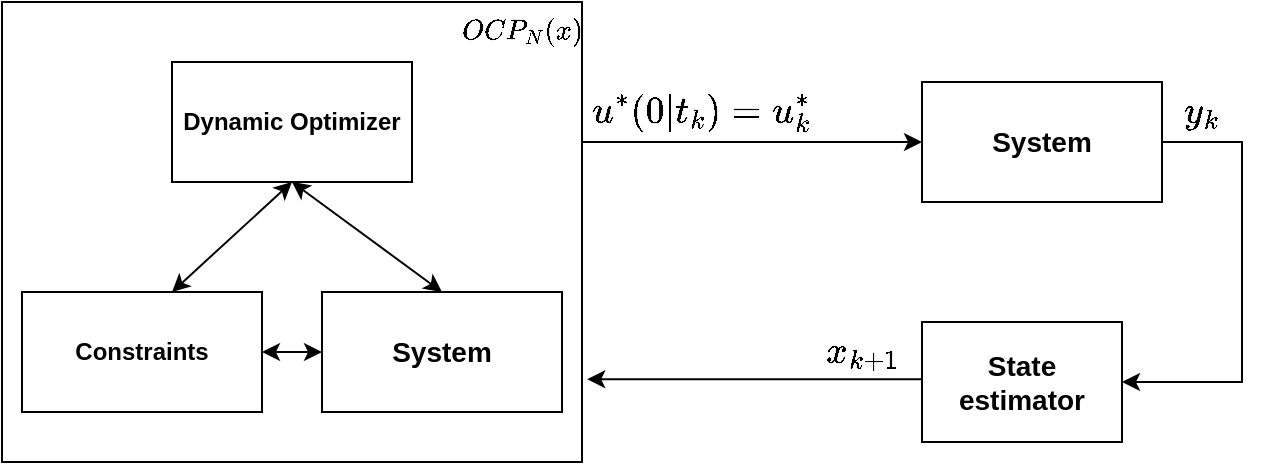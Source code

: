 <mxfile version="24.0.7" type="github">
  <diagram name="Page-1" id="F65d3FjUyygsBpoTpWU9">
    <mxGraphModel dx="1674" dy="772" grid="1" gridSize="10" guides="1" tooltips="1" connect="1" arrows="1" fold="1" page="1" pageScale="1" pageWidth="850" pageHeight="1100" math="1" shadow="0">
      <root>
        <mxCell id="0" />
        <mxCell id="1" parent="0" />
        <mxCell id="85L4wZrttoMrRqJbIdcs-1" value="" style="rounded=0;whiteSpace=wrap;html=1;" parent="1" vertex="1">
          <mxGeometry x="140" y="90" width="290" height="230" as="geometry" />
        </mxCell>
        <mxCell id="85L4wZrttoMrRqJbIdcs-2" value="&lt;b&gt;&lt;font style=&quot;font-size: 14px;&quot;&gt;System&lt;/font&gt;&lt;/b&gt;" style="rounded=0;whiteSpace=wrap;html=1;" parent="1" vertex="1">
          <mxGeometry x="600" y="130" width="120" height="60" as="geometry" />
        </mxCell>
        <mxCell id="85L4wZrttoMrRqJbIdcs-8" value="" style="endArrow=classic;html=1;rounded=0;exitX=1;exitY=0.5;exitDx=0;exitDy=0;" parent="1" source="85L4wZrttoMrRqJbIdcs-2" edge="1">
          <mxGeometry width="50" height="50" relative="1" as="geometry">
            <mxPoint x="760" y="160" as="sourcePoint" />
            <mxPoint x="700" y="280" as="targetPoint" />
            <Array as="points">
              <mxPoint x="760" y="160" />
              <mxPoint x="760" y="220" />
              <mxPoint x="760" y="280" />
            </Array>
          </mxGeometry>
        </mxCell>
        <mxCell id="85L4wZrttoMrRqJbIdcs-10" style="edgeStyle=orthogonalEdgeStyle;rounded=0;orthogonalLoop=1;jettySize=auto;html=1;exitX=0;exitY=0.5;exitDx=0;exitDy=0;entryX=1.009;entryY=0.82;entryDx=0;entryDy=0;entryPerimeter=0;" parent="1" source="85L4wZrttoMrRqJbIdcs-9" target="85L4wZrttoMrRqJbIdcs-1" edge="1">
          <mxGeometry relative="1" as="geometry">
            <mxPoint x="440" y="280" as="targetPoint" />
            <Array as="points">
              <mxPoint x="600" y="279" />
            </Array>
          </mxGeometry>
        </mxCell>
        <mxCell id="85L4wZrttoMrRqJbIdcs-9" value="&lt;font style=&quot;font-size: 14px;&quot;&gt;&lt;b&gt;State estimator&lt;/b&gt;&lt;/font&gt;" style="rounded=0;whiteSpace=wrap;html=1;" parent="1" vertex="1">
          <mxGeometry x="600" y="250" width="100" height="60" as="geometry" />
        </mxCell>
        <mxCell id="85L4wZrttoMrRqJbIdcs-12" value="&lt;font size=&quot;3&quot;&gt;&lt;b&gt;$$y_k$$&lt;/b&gt;&lt;/font&gt;" style="text;html=1;strokeColor=none;fillColor=none;align=center;verticalAlign=middle;whiteSpace=wrap;rounded=0;" parent="1" vertex="1">
          <mxGeometry x="710" y="130" width="60" height="30" as="geometry" />
        </mxCell>
        <mxCell id="85L4wZrttoMrRqJbIdcs-13" value="&lt;font size=&quot;3&quot;&gt;&lt;b&gt;$$x_{k+1}$$&lt;/b&gt;&lt;/font&gt;" style="text;html=1;strokeColor=none;fillColor=none;align=center;verticalAlign=middle;whiteSpace=wrap;rounded=0;" parent="1" vertex="1">
          <mxGeometry x="540" y="250" width="60" height="30" as="geometry" />
        </mxCell>
        <mxCell id="85L4wZrttoMrRqJbIdcs-14" value="" style="endArrow=classic;html=1;rounded=0;entryX=0;entryY=0.5;entryDx=0;entryDy=0;" parent="1" target="85L4wZrttoMrRqJbIdcs-2" edge="1">
          <mxGeometry width="50" height="50" relative="1" as="geometry">
            <mxPoint x="430" y="160" as="sourcePoint" />
            <mxPoint x="480" y="110" as="targetPoint" />
            <Array as="points" />
          </mxGeometry>
        </mxCell>
        <mxCell id="85L4wZrttoMrRqJbIdcs-15" value="&lt;b style=&quot;border-color: var(--border-color); font-size: medium;&quot;&gt;$$u^*(0|t_k)=u^*_{k}$$&lt;/b&gt;" style="text;html=1;strokeColor=none;fillColor=none;align=center;verticalAlign=middle;whiteSpace=wrap;rounded=0;" parent="1" vertex="1">
          <mxGeometry x="460" y="130" width="60" height="30" as="geometry" />
        </mxCell>
        <mxCell id="85L4wZrttoMrRqJbIdcs-17" value="&lt;font style=&quot;font-size: 14px;&quot;&gt;&lt;b&gt;System&lt;br&gt;&lt;/b&gt;&lt;/font&gt;" style="rounded=0;whiteSpace=wrap;html=1;" parent="1" vertex="1">
          <mxGeometry x="300" y="235" width="120" height="60" as="geometry" />
        </mxCell>
        <mxCell id="85L4wZrttoMrRqJbIdcs-18" value="&lt;b&gt;Constraints&lt;/b&gt;" style="rounded=0;whiteSpace=wrap;html=1;" parent="1" vertex="1">
          <mxGeometry x="150" y="235" width="120" height="60" as="geometry" />
        </mxCell>
        <mxCell id="85L4wZrttoMrRqJbIdcs-19" value="&lt;b&gt;Dynamic Optimizer&lt;/b&gt;" style="rounded=0;whiteSpace=wrap;html=1;" parent="1" vertex="1">
          <mxGeometry x="225" y="120" width="120" height="60" as="geometry" />
        </mxCell>
        <mxCell id="85L4wZrttoMrRqJbIdcs-20" value="" style="endArrow=classic;startArrow=classic;html=1;rounded=0;entryX=0.5;entryY=1;entryDx=0;entryDy=0;" parent="1" target="85L4wZrttoMrRqJbIdcs-19" edge="1">
          <mxGeometry width="50" height="50" relative="1" as="geometry">
            <mxPoint x="225" y="235" as="sourcePoint" />
            <mxPoint x="275" y="185" as="targetPoint" />
          </mxGeometry>
        </mxCell>
        <mxCell id="85L4wZrttoMrRqJbIdcs-21" value="" style="endArrow=classic;startArrow=classic;html=1;rounded=0;exitX=0.5;exitY=0;exitDx=0;exitDy=0;entryX=0.5;entryY=1;entryDx=0;entryDy=0;" parent="1" source="85L4wZrttoMrRqJbIdcs-17" target="85L4wZrttoMrRqJbIdcs-19" edge="1">
          <mxGeometry width="50" height="50" relative="1" as="geometry">
            <mxPoint x="240" y="230" as="sourcePoint" />
            <mxPoint x="280" y="180" as="targetPoint" />
          </mxGeometry>
        </mxCell>
        <mxCell id="85L4wZrttoMrRqJbIdcs-22" value="" style="endArrow=classic;startArrow=classic;html=1;rounded=0;entryX=0;entryY=0.5;entryDx=0;entryDy=0;exitX=1;exitY=0.5;exitDx=0;exitDy=0;" parent="1" source="85L4wZrttoMrRqJbIdcs-18" target="85L4wZrttoMrRqJbIdcs-17" edge="1">
          <mxGeometry width="50" height="50" relative="1" as="geometry">
            <mxPoint x="270" y="270" as="sourcePoint" />
            <mxPoint x="320" y="220" as="targetPoint" />
          </mxGeometry>
        </mxCell>
        <mxCell id="85L4wZrttoMrRqJbIdcs-23" value="&lt;b&gt;$$OCP_N(x)$$&lt;/b&gt;" style="text;html=1;strokeColor=none;fillColor=none;align=center;verticalAlign=middle;whiteSpace=wrap;rounded=0;" parent="1" vertex="1">
          <mxGeometry x="370" y="90" width="60" height="30" as="geometry" />
        </mxCell>
      </root>
    </mxGraphModel>
  </diagram>
</mxfile>
